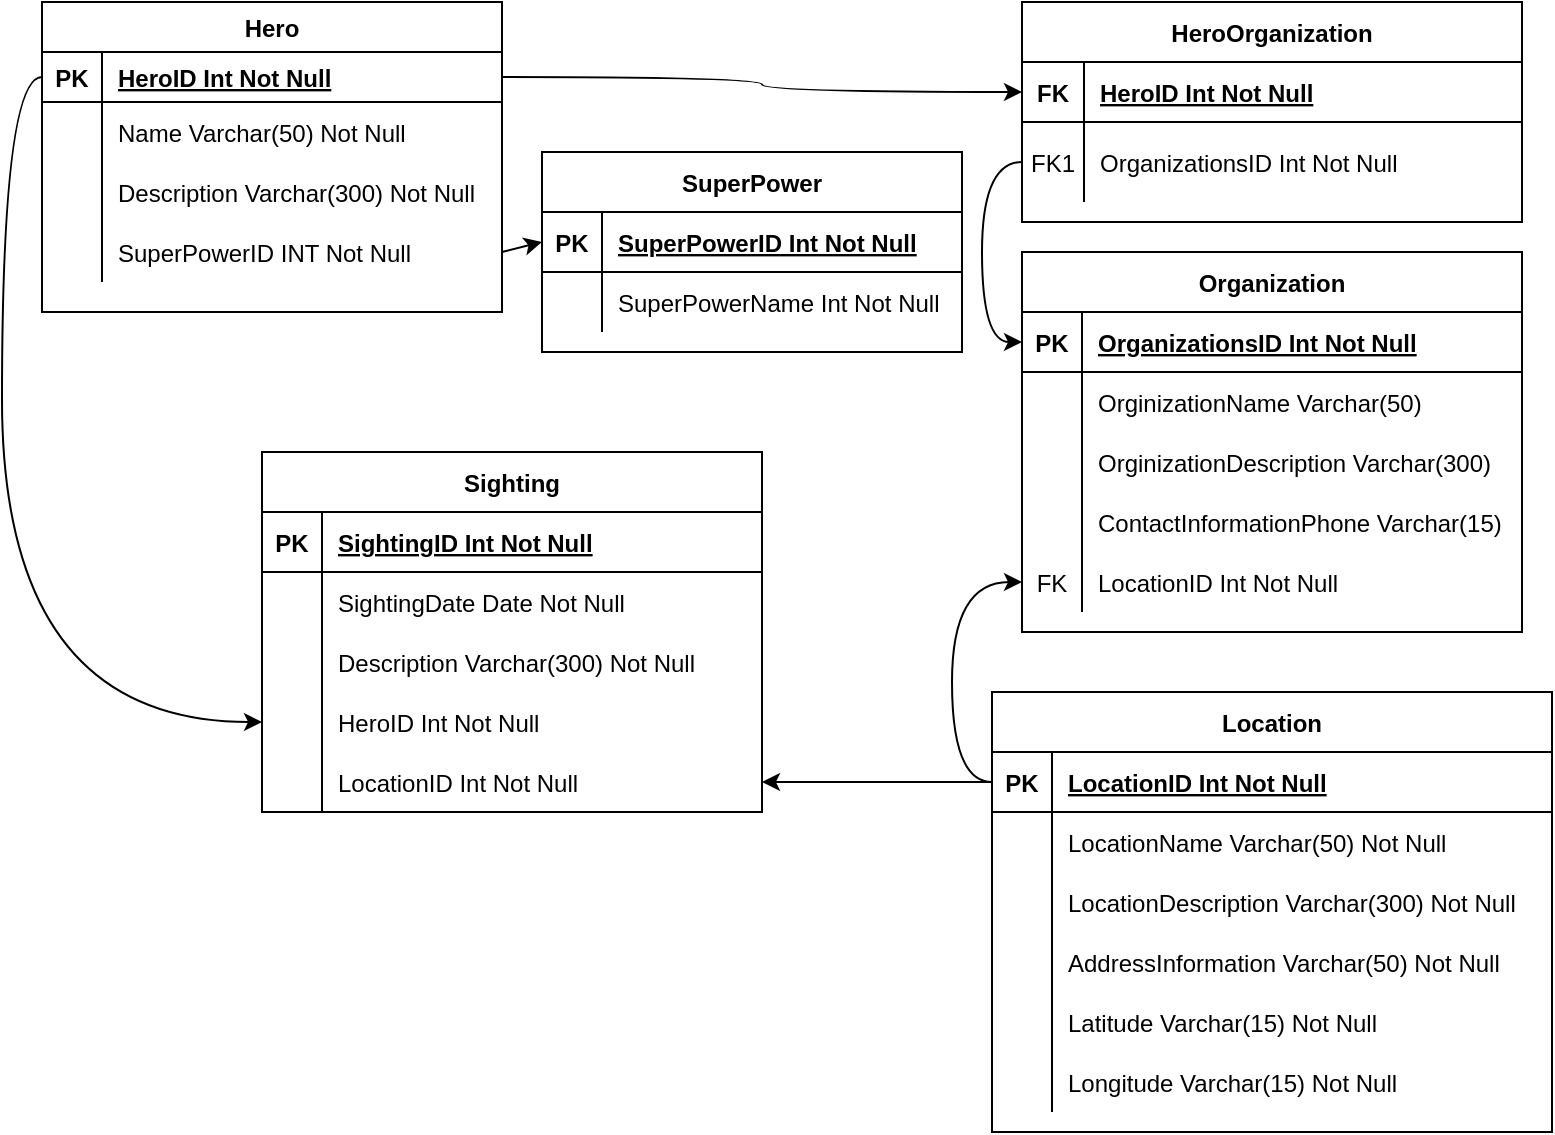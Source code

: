 <mxfile version="13.8.3" type="device"><diagram id="R2lEEEUBdFMjLlhIrx00" name="Page-1"><mxGraphModel dx="1346" dy="737" grid="1" gridSize="10" guides="1" tooltips="1" connect="1" arrows="1" fold="1" page="1" pageScale="1" pageWidth="850" pageHeight="1100" math="0" shadow="0" extFonts="Permanent Marker^https://fonts.googleapis.com/css?family=Permanent+Marker"><root><mxCell id="0"/><mxCell id="1" parent="0"/><mxCell id="C-vyLk0tnHw3VtMMgP7b-2" value="Hero" style="shape=table;startSize=25;container=1;collapsible=1;childLayout=tableLayout;fixedRows=1;rowLines=0;fontStyle=1;align=center;resizeLast=1;" parent="1" vertex="1"><mxGeometry x="90" y="15" width="230" height="155" as="geometry"/></mxCell><mxCell id="C-vyLk0tnHw3VtMMgP7b-3" value="" style="shape=partialRectangle;collapsible=0;dropTarget=0;pointerEvents=0;fillColor=none;points=[[0,0.5],[1,0.5]];portConstraint=eastwest;top=0;left=0;right=0;bottom=1;" parent="C-vyLk0tnHw3VtMMgP7b-2" vertex="1"><mxGeometry y="25" width="230" height="25" as="geometry"/></mxCell><mxCell id="C-vyLk0tnHw3VtMMgP7b-4" value="PK" style="shape=partialRectangle;overflow=hidden;connectable=0;fillColor=none;top=0;left=0;bottom=0;right=0;fontStyle=1;" parent="C-vyLk0tnHw3VtMMgP7b-3" vertex="1"><mxGeometry width="30" height="25" as="geometry"/></mxCell><mxCell id="C-vyLk0tnHw3VtMMgP7b-5" value="HeroID Int Not Null" style="shape=partialRectangle;overflow=hidden;connectable=0;fillColor=none;top=0;left=0;bottom=0;right=0;align=left;spacingLeft=6;fontStyle=5;" parent="C-vyLk0tnHw3VtMMgP7b-3" vertex="1"><mxGeometry x="30" width="200" height="25" as="geometry"/></mxCell><mxCell id="C-vyLk0tnHw3VtMMgP7b-6" value="" style="shape=partialRectangle;collapsible=0;dropTarget=0;pointerEvents=0;fillColor=none;points=[[0,0.5],[1,0.5]];portConstraint=eastwest;top=0;left=0;right=0;bottom=0;" parent="C-vyLk0tnHw3VtMMgP7b-2" vertex="1"><mxGeometry y="50" width="230" height="30" as="geometry"/></mxCell><mxCell id="C-vyLk0tnHw3VtMMgP7b-7" value="" style="shape=partialRectangle;overflow=hidden;connectable=0;fillColor=none;top=0;left=0;bottom=0;right=0;" parent="C-vyLk0tnHw3VtMMgP7b-6" vertex="1"><mxGeometry width="30" height="30" as="geometry"/></mxCell><mxCell id="C-vyLk0tnHw3VtMMgP7b-8" value="Name Varchar(50) Not Null" style="shape=partialRectangle;overflow=hidden;connectable=0;fillColor=none;top=0;left=0;bottom=0;right=0;align=left;spacingLeft=6;" parent="C-vyLk0tnHw3VtMMgP7b-6" vertex="1"><mxGeometry x="30" width="200" height="30" as="geometry"/></mxCell><mxCell id="WIOth6KXqDKAvNkQOuW3-1" style="shape=partialRectangle;collapsible=0;dropTarget=0;pointerEvents=0;fillColor=none;points=[[0,0.5],[1,0.5]];portConstraint=eastwest;top=0;left=0;right=0;bottom=0;" vertex="1" parent="C-vyLk0tnHw3VtMMgP7b-2"><mxGeometry y="80" width="230" height="30" as="geometry"/></mxCell><mxCell id="WIOth6KXqDKAvNkQOuW3-2" style="shape=partialRectangle;overflow=hidden;connectable=0;fillColor=none;top=0;left=0;bottom=0;right=0;" vertex="1" parent="WIOth6KXqDKAvNkQOuW3-1"><mxGeometry width="30" height="30" as="geometry"/></mxCell><mxCell id="WIOth6KXqDKAvNkQOuW3-3" value="Description Varchar(300) Not Null" style="shape=partialRectangle;overflow=hidden;connectable=0;fillColor=none;top=0;left=0;bottom=0;right=0;align=left;spacingLeft=6;" vertex="1" parent="WIOth6KXqDKAvNkQOuW3-1"><mxGeometry x="30" width="200" height="30" as="geometry"/></mxCell><mxCell id="WIOth6KXqDKAvNkQOuW3-4" style="shape=partialRectangle;collapsible=0;dropTarget=0;pointerEvents=0;fillColor=none;points=[[0,0.5],[1,0.5]];portConstraint=eastwest;top=0;left=0;right=0;bottom=0;" vertex="1" parent="C-vyLk0tnHw3VtMMgP7b-2"><mxGeometry y="110" width="230" height="30" as="geometry"/></mxCell><mxCell id="WIOth6KXqDKAvNkQOuW3-5" style="shape=partialRectangle;overflow=hidden;connectable=0;fillColor=none;top=0;left=0;bottom=0;right=0;" vertex="1" parent="WIOth6KXqDKAvNkQOuW3-4"><mxGeometry width="30" height="30" as="geometry"/></mxCell><mxCell id="WIOth6KXqDKAvNkQOuW3-6" value="SuperPowerID INT Not Null" style="shape=partialRectangle;overflow=hidden;connectable=0;fillColor=none;top=0;left=0;bottom=0;right=0;align=left;spacingLeft=6;" vertex="1" parent="WIOth6KXqDKAvNkQOuW3-4"><mxGeometry x="30" width="200" height="30" as="geometry"/></mxCell><mxCell id="WIOth6KXqDKAvNkQOuW3-66" style="edgeStyle=orthogonalEdgeStyle;curved=1;rounded=0;orthogonalLoop=1;jettySize=auto;html=1;exitX=1;exitY=0.5;exitDx=0;exitDy=0;" edge="1" parent="C-vyLk0tnHw3VtMMgP7b-2" source="C-vyLk0tnHw3VtMMgP7b-6" target="C-vyLk0tnHw3VtMMgP7b-6"><mxGeometry relative="1" as="geometry"/></mxCell><mxCell id="C-vyLk0tnHw3VtMMgP7b-13" value="Organization" style="shape=table;startSize=30;container=1;collapsible=1;childLayout=tableLayout;fixedRows=1;rowLines=0;fontStyle=1;align=center;resizeLast=1;" parent="1" vertex="1"><mxGeometry x="580" y="140" width="250" height="190" as="geometry"/></mxCell><mxCell id="C-vyLk0tnHw3VtMMgP7b-14" value="" style="shape=partialRectangle;collapsible=0;dropTarget=0;pointerEvents=0;fillColor=none;points=[[0,0.5],[1,0.5]];portConstraint=eastwest;top=0;left=0;right=0;bottom=1;" parent="C-vyLk0tnHw3VtMMgP7b-13" vertex="1"><mxGeometry y="30" width="250" height="30" as="geometry"/></mxCell><mxCell id="C-vyLk0tnHw3VtMMgP7b-15" value="PK" style="shape=partialRectangle;overflow=hidden;connectable=0;fillColor=none;top=0;left=0;bottom=0;right=0;fontStyle=1;" parent="C-vyLk0tnHw3VtMMgP7b-14" vertex="1"><mxGeometry width="30" height="30" as="geometry"/></mxCell><mxCell id="C-vyLk0tnHw3VtMMgP7b-16" value="OrganizationsID Int Not Null" style="shape=partialRectangle;overflow=hidden;connectable=0;fillColor=none;top=0;left=0;bottom=0;right=0;align=left;spacingLeft=6;fontStyle=5;" parent="C-vyLk0tnHw3VtMMgP7b-14" vertex="1"><mxGeometry x="30" width="220" height="30" as="geometry"/></mxCell><mxCell id="C-vyLk0tnHw3VtMMgP7b-17" value="" style="shape=partialRectangle;collapsible=0;dropTarget=0;pointerEvents=0;fillColor=none;points=[[0,0.5],[1,0.5]];portConstraint=eastwest;top=0;left=0;right=0;bottom=0;" parent="C-vyLk0tnHw3VtMMgP7b-13" vertex="1"><mxGeometry y="60" width="250" height="30" as="geometry"/></mxCell><mxCell id="C-vyLk0tnHw3VtMMgP7b-18" value="" style="shape=partialRectangle;overflow=hidden;connectable=0;fillColor=none;top=0;left=0;bottom=0;right=0;" parent="C-vyLk0tnHw3VtMMgP7b-17" vertex="1"><mxGeometry width="30" height="30" as="geometry"/></mxCell><mxCell id="C-vyLk0tnHw3VtMMgP7b-19" value="OrginizationName Varchar(50)" style="shape=partialRectangle;overflow=hidden;connectable=0;fillColor=none;top=0;left=0;bottom=0;right=0;align=left;spacingLeft=6;" parent="C-vyLk0tnHw3VtMMgP7b-17" vertex="1"><mxGeometry x="30" width="220" height="30" as="geometry"/></mxCell><mxCell id="C-vyLk0tnHw3VtMMgP7b-20" value="" style="shape=partialRectangle;collapsible=0;dropTarget=0;pointerEvents=0;fillColor=none;points=[[0,0.5],[1,0.5]];portConstraint=eastwest;top=0;left=0;right=0;bottom=0;" parent="C-vyLk0tnHw3VtMMgP7b-13" vertex="1"><mxGeometry y="90" width="250" height="30" as="geometry"/></mxCell><mxCell id="C-vyLk0tnHw3VtMMgP7b-21" value="" style="shape=partialRectangle;overflow=hidden;connectable=0;fillColor=none;top=0;left=0;bottom=0;right=0;" parent="C-vyLk0tnHw3VtMMgP7b-20" vertex="1"><mxGeometry width="30" height="30" as="geometry"/></mxCell><mxCell id="C-vyLk0tnHw3VtMMgP7b-22" value="OrginizationDescription Varchar(300)" style="shape=partialRectangle;overflow=hidden;connectable=0;fillColor=none;top=0;left=0;bottom=0;right=0;align=left;spacingLeft=6;" parent="C-vyLk0tnHw3VtMMgP7b-20" vertex="1"><mxGeometry x="30" width="220" height="30" as="geometry"/></mxCell><mxCell id="WIOth6KXqDKAvNkQOuW3-39" style="shape=partialRectangle;collapsible=0;dropTarget=0;pointerEvents=0;fillColor=none;points=[[0,0.5],[1,0.5]];portConstraint=eastwest;top=0;left=0;right=0;bottom=0;" vertex="1" parent="C-vyLk0tnHw3VtMMgP7b-13"><mxGeometry y="120" width="250" height="30" as="geometry"/></mxCell><mxCell id="WIOth6KXqDKAvNkQOuW3-40" style="shape=partialRectangle;overflow=hidden;connectable=0;fillColor=none;top=0;left=0;bottom=0;right=0;" vertex="1" parent="WIOth6KXqDKAvNkQOuW3-39"><mxGeometry width="30" height="30" as="geometry"/></mxCell><mxCell id="WIOth6KXqDKAvNkQOuW3-41" value="ContactInformationPhone Varchar(15)" style="shape=partialRectangle;overflow=hidden;connectable=0;fillColor=none;top=0;left=0;bottom=0;right=0;align=left;spacingLeft=6;" vertex="1" parent="WIOth6KXqDKAvNkQOuW3-39"><mxGeometry x="30" width="220" height="30" as="geometry"/></mxCell><mxCell id="WIOth6KXqDKAvNkQOuW3-42" style="shape=partialRectangle;collapsible=0;dropTarget=0;pointerEvents=0;fillColor=none;points=[[0,0.5],[1,0.5]];portConstraint=eastwest;top=0;left=0;right=0;bottom=0;" vertex="1" parent="C-vyLk0tnHw3VtMMgP7b-13"><mxGeometry y="150" width="250" height="30" as="geometry"/></mxCell><mxCell id="WIOth6KXqDKAvNkQOuW3-43" value="FK" style="shape=partialRectangle;overflow=hidden;connectable=0;fillColor=none;top=0;left=0;bottom=0;right=0;" vertex="1" parent="WIOth6KXqDKAvNkQOuW3-42"><mxGeometry width="30" height="30" as="geometry"/></mxCell><mxCell id="WIOth6KXqDKAvNkQOuW3-44" value="LocationID Int Not Null" style="shape=partialRectangle;overflow=hidden;connectable=0;fillColor=none;top=0;left=0;bottom=0;right=0;align=left;spacingLeft=6;" vertex="1" parent="WIOth6KXqDKAvNkQOuW3-42"><mxGeometry x="30" width="220" height="30" as="geometry"/></mxCell><mxCell id="C-vyLk0tnHw3VtMMgP7b-23" value="SuperPower" style="shape=table;startSize=30;container=1;collapsible=1;childLayout=tableLayout;fixedRows=1;rowLines=0;fontStyle=1;align=center;resizeLast=1;" parent="1" vertex="1"><mxGeometry x="340" y="90" width="210" height="100" as="geometry"/></mxCell><mxCell id="C-vyLk0tnHw3VtMMgP7b-24" value="" style="shape=partialRectangle;collapsible=0;dropTarget=0;pointerEvents=0;fillColor=none;points=[[0,0.5],[1,0.5]];portConstraint=eastwest;top=0;left=0;right=0;bottom=1;" parent="C-vyLk0tnHw3VtMMgP7b-23" vertex="1"><mxGeometry y="30" width="210" height="30" as="geometry"/></mxCell><mxCell id="C-vyLk0tnHw3VtMMgP7b-25" value="PK" style="shape=partialRectangle;overflow=hidden;connectable=0;fillColor=none;top=0;left=0;bottom=0;right=0;fontStyle=1;" parent="C-vyLk0tnHw3VtMMgP7b-24" vertex="1"><mxGeometry width="30" height="30" as="geometry"/></mxCell><mxCell id="C-vyLk0tnHw3VtMMgP7b-26" value="SuperPowerID Int Not Null" style="shape=partialRectangle;overflow=hidden;connectable=0;fillColor=none;top=0;left=0;bottom=0;right=0;align=left;spacingLeft=6;fontStyle=5;" parent="C-vyLk0tnHw3VtMMgP7b-24" vertex="1"><mxGeometry x="30" width="180" height="30" as="geometry"/></mxCell><mxCell id="C-vyLk0tnHw3VtMMgP7b-27" value="" style="shape=partialRectangle;collapsible=0;dropTarget=0;pointerEvents=0;fillColor=none;points=[[0,0.5],[1,0.5]];portConstraint=eastwest;top=0;left=0;right=0;bottom=0;" parent="C-vyLk0tnHw3VtMMgP7b-23" vertex="1"><mxGeometry y="60" width="210" height="30" as="geometry"/></mxCell><mxCell id="C-vyLk0tnHw3VtMMgP7b-28" value="" style="shape=partialRectangle;overflow=hidden;connectable=0;fillColor=none;top=0;left=0;bottom=0;right=0;" parent="C-vyLk0tnHw3VtMMgP7b-27" vertex="1"><mxGeometry width="30" height="30" as="geometry"/></mxCell><mxCell id="C-vyLk0tnHw3VtMMgP7b-29" value="SuperPowerName Int Not Null" style="shape=partialRectangle;overflow=hidden;connectable=0;fillColor=none;top=0;left=0;bottom=0;right=0;align=left;spacingLeft=6;" parent="C-vyLk0tnHw3VtMMgP7b-27" vertex="1"><mxGeometry x="30" width="180" height="30" as="geometry"/></mxCell><mxCell id="WIOth6KXqDKAvNkQOuW3-8" value="HeroOrganization" style="shape=table;startSize=30;container=1;collapsible=1;childLayout=tableLayout;fixedRows=1;rowLines=0;fontStyle=1;align=center;resizeLast=1;" vertex="1" parent="1"><mxGeometry x="580" y="15" width="250" height="110" as="geometry"/></mxCell><mxCell id="WIOth6KXqDKAvNkQOuW3-9" value="" style="shape=partialRectangle;collapsible=0;dropTarget=0;pointerEvents=0;fillColor=none;points=[[0,0.5],[1,0.5]];portConstraint=eastwest;top=0;left=0;right=0;bottom=1;" vertex="1" parent="WIOth6KXqDKAvNkQOuW3-8"><mxGeometry y="30" width="250" height="30" as="geometry"/></mxCell><mxCell id="WIOth6KXqDKAvNkQOuW3-10" value="FK" style="shape=partialRectangle;overflow=hidden;connectable=0;fillColor=none;top=0;left=0;bottom=0;right=0;fontStyle=1;" vertex="1" parent="WIOth6KXqDKAvNkQOuW3-9"><mxGeometry width="31" height="30" as="geometry"/></mxCell><mxCell id="WIOth6KXqDKAvNkQOuW3-11" value="HeroID Int Not Null" style="shape=partialRectangle;overflow=hidden;connectable=0;fillColor=none;top=0;left=0;bottom=0;right=0;align=left;spacingLeft=6;fontStyle=5;" vertex="1" parent="WIOth6KXqDKAvNkQOuW3-9"><mxGeometry x="31" width="219" height="30" as="geometry"/></mxCell><mxCell id="WIOth6KXqDKAvNkQOuW3-12" value="" style="shape=partialRectangle;collapsible=0;dropTarget=0;pointerEvents=0;fillColor=none;points=[[0,0.5],[1,0.5]];portConstraint=eastwest;top=0;left=0;right=0;bottom=0;" vertex="1" parent="WIOth6KXqDKAvNkQOuW3-8"><mxGeometry y="60" width="250" height="40" as="geometry"/></mxCell><mxCell id="WIOth6KXqDKAvNkQOuW3-13" value="FK1" style="shape=partialRectangle;overflow=hidden;connectable=0;fillColor=none;top=0;left=0;bottom=0;right=0;" vertex="1" parent="WIOth6KXqDKAvNkQOuW3-12"><mxGeometry width="31" height="40" as="geometry"/></mxCell><mxCell id="WIOth6KXqDKAvNkQOuW3-14" value="OrganizationsID Int Not Null" style="shape=partialRectangle;overflow=hidden;connectable=0;fillColor=none;top=0;left=0;bottom=0;right=0;align=left;spacingLeft=6;" vertex="1" parent="WIOth6KXqDKAvNkQOuW3-12"><mxGeometry x="31" width="219" height="40" as="geometry"/></mxCell><mxCell id="WIOth6KXqDKAvNkQOuW3-18" style="edgeStyle=orthogonalEdgeStyle;curved=1;rounded=0;orthogonalLoop=1;jettySize=auto;html=1;exitX=1;exitY=0.5;exitDx=0;exitDy=0;entryX=0;entryY=0.5;entryDx=0;entryDy=0;" edge="1" parent="1" source="C-vyLk0tnHw3VtMMgP7b-3" target="WIOth6KXqDKAvNkQOuW3-9"><mxGeometry relative="1" as="geometry"/></mxCell><mxCell id="WIOth6KXqDKAvNkQOuW3-19" style="edgeStyle=orthogonalEdgeStyle;curved=1;rounded=0;orthogonalLoop=1;jettySize=auto;html=1;exitX=0;exitY=0.5;exitDx=0;exitDy=0;entryX=0;entryY=0.5;entryDx=0;entryDy=0;" edge="1" parent="1" source="WIOth6KXqDKAvNkQOuW3-12" target="C-vyLk0tnHw3VtMMgP7b-14"><mxGeometry relative="1" as="geometry"/></mxCell><mxCell id="WIOth6KXqDKAvNkQOuW3-20" value="Location" style="shape=table;startSize=30;container=1;collapsible=1;childLayout=tableLayout;fixedRows=1;rowLines=0;fontStyle=1;align=center;resizeLast=1;" vertex="1" parent="1"><mxGeometry x="565" y="360" width="280" height="220" as="geometry"/></mxCell><mxCell id="WIOth6KXqDKAvNkQOuW3-21" value="" style="shape=partialRectangle;collapsible=0;dropTarget=0;pointerEvents=0;fillColor=none;points=[[0,0.5],[1,0.5]];portConstraint=eastwest;top=0;left=0;right=0;bottom=1;" vertex="1" parent="WIOth6KXqDKAvNkQOuW3-20"><mxGeometry y="30" width="280" height="30" as="geometry"/></mxCell><mxCell id="WIOth6KXqDKAvNkQOuW3-22" value="PK" style="shape=partialRectangle;overflow=hidden;connectable=0;fillColor=none;top=0;left=0;bottom=0;right=0;fontStyle=1;" vertex="1" parent="WIOth6KXqDKAvNkQOuW3-21"><mxGeometry width="30" height="30" as="geometry"/></mxCell><mxCell id="WIOth6KXqDKAvNkQOuW3-23" value="LocationID Int Not Null" style="shape=partialRectangle;overflow=hidden;connectable=0;fillColor=none;top=0;left=0;bottom=0;right=0;align=left;spacingLeft=6;fontStyle=5;" vertex="1" parent="WIOth6KXqDKAvNkQOuW3-21"><mxGeometry x="30" width="250" height="30" as="geometry"/></mxCell><mxCell id="WIOth6KXqDKAvNkQOuW3-24" value="" style="shape=partialRectangle;collapsible=0;dropTarget=0;pointerEvents=0;fillColor=none;points=[[0,0.5],[1,0.5]];portConstraint=eastwest;top=0;left=0;right=0;bottom=0;" vertex="1" parent="WIOth6KXqDKAvNkQOuW3-20"><mxGeometry y="60" width="280" height="30" as="geometry"/></mxCell><mxCell id="WIOth6KXqDKAvNkQOuW3-25" value="" style="shape=partialRectangle;overflow=hidden;connectable=0;fillColor=none;top=0;left=0;bottom=0;right=0;" vertex="1" parent="WIOth6KXqDKAvNkQOuW3-24"><mxGeometry width="30" height="30" as="geometry"/></mxCell><mxCell id="WIOth6KXqDKAvNkQOuW3-26" value="LocationName Varchar(50) Not Null" style="shape=partialRectangle;overflow=hidden;connectable=0;fillColor=none;top=0;left=0;bottom=0;right=0;align=left;spacingLeft=6;" vertex="1" parent="WIOth6KXqDKAvNkQOuW3-24"><mxGeometry x="30" width="250" height="30" as="geometry"/></mxCell><mxCell id="WIOth6KXqDKAvNkQOuW3-27" style="shape=partialRectangle;collapsible=0;dropTarget=0;pointerEvents=0;fillColor=none;points=[[0,0.5],[1,0.5]];portConstraint=eastwest;top=0;left=0;right=0;bottom=0;" vertex="1" parent="WIOth6KXqDKAvNkQOuW3-20"><mxGeometry y="90" width="280" height="30" as="geometry"/></mxCell><mxCell id="WIOth6KXqDKAvNkQOuW3-28" style="shape=partialRectangle;overflow=hidden;connectable=0;fillColor=none;top=0;left=0;bottom=0;right=0;" vertex="1" parent="WIOth6KXqDKAvNkQOuW3-27"><mxGeometry width="30" height="30" as="geometry"/></mxCell><mxCell id="WIOth6KXqDKAvNkQOuW3-29" value="LocationDescription Varchar(300) Not Null" style="shape=partialRectangle;overflow=hidden;connectable=0;fillColor=none;top=0;left=0;bottom=0;right=0;align=left;spacingLeft=6;" vertex="1" parent="WIOth6KXqDKAvNkQOuW3-27"><mxGeometry x="30" width="250" height="30" as="geometry"/></mxCell><mxCell id="WIOth6KXqDKAvNkQOuW3-30" style="shape=partialRectangle;collapsible=0;dropTarget=0;pointerEvents=0;fillColor=none;points=[[0,0.5],[1,0.5]];portConstraint=eastwest;top=0;left=0;right=0;bottom=0;" vertex="1" parent="WIOth6KXqDKAvNkQOuW3-20"><mxGeometry y="120" width="280" height="30" as="geometry"/></mxCell><mxCell id="WIOth6KXqDKAvNkQOuW3-31" style="shape=partialRectangle;overflow=hidden;connectable=0;fillColor=none;top=0;left=0;bottom=0;right=0;" vertex="1" parent="WIOth6KXqDKAvNkQOuW3-30"><mxGeometry width="30" height="30" as="geometry"/></mxCell><mxCell id="WIOth6KXqDKAvNkQOuW3-32" value="AddressInformation Varchar(50) Not Null" style="shape=partialRectangle;overflow=hidden;connectable=0;fillColor=none;top=0;left=0;bottom=0;right=0;align=left;spacingLeft=6;" vertex="1" parent="WIOth6KXqDKAvNkQOuW3-30"><mxGeometry x="30" width="250" height="30" as="geometry"/></mxCell><mxCell id="WIOth6KXqDKAvNkQOuW3-33" style="shape=partialRectangle;collapsible=0;dropTarget=0;pointerEvents=0;fillColor=none;points=[[0,0.5],[1,0.5]];portConstraint=eastwest;top=0;left=0;right=0;bottom=0;" vertex="1" parent="WIOth6KXqDKAvNkQOuW3-20"><mxGeometry y="150" width="280" height="30" as="geometry"/></mxCell><mxCell id="WIOth6KXqDKAvNkQOuW3-34" style="shape=partialRectangle;overflow=hidden;connectable=0;fillColor=none;top=0;left=0;bottom=0;right=0;" vertex="1" parent="WIOth6KXqDKAvNkQOuW3-33"><mxGeometry width="30" height="30" as="geometry"/></mxCell><mxCell id="WIOth6KXqDKAvNkQOuW3-35" value="Latitude Varchar(15) Not Null" style="shape=partialRectangle;overflow=hidden;connectable=0;fillColor=none;top=0;left=0;bottom=0;right=0;align=left;spacingLeft=6;" vertex="1" parent="WIOth6KXqDKAvNkQOuW3-33"><mxGeometry x="30" width="250" height="30" as="geometry"/></mxCell><mxCell id="WIOth6KXqDKAvNkQOuW3-36" style="shape=partialRectangle;collapsible=0;dropTarget=0;pointerEvents=0;fillColor=none;points=[[0,0.5],[1,0.5]];portConstraint=eastwest;top=0;left=0;right=0;bottom=0;" vertex="1" parent="WIOth6KXqDKAvNkQOuW3-20"><mxGeometry y="180" width="280" height="30" as="geometry"/></mxCell><mxCell id="WIOth6KXqDKAvNkQOuW3-37" style="shape=partialRectangle;overflow=hidden;connectable=0;fillColor=none;top=0;left=0;bottom=0;right=0;" vertex="1" parent="WIOth6KXqDKAvNkQOuW3-36"><mxGeometry width="30" height="30" as="geometry"/></mxCell><mxCell id="WIOth6KXqDKAvNkQOuW3-38" value="Longitude Varchar(15) Not Null" style="shape=partialRectangle;overflow=hidden;connectable=0;fillColor=none;top=0;left=0;bottom=0;right=0;align=left;spacingLeft=6;" vertex="1" parent="WIOth6KXqDKAvNkQOuW3-36"><mxGeometry x="30" width="250" height="30" as="geometry"/></mxCell><mxCell id="WIOth6KXqDKAvNkQOuW3-45" style="edgeStyle=orthogonalEdgeStyle;curved=1;rounded=0;orthogonalLoop=1;jettySize=auto;html=1;exitX=0;exitY=0.5;exitDx=0;exitDy=0;entryX=0;entryY=0.5;entryDx=0;entryDy=0;" edge="1" parent="1" source="WIOth6KXqDKAvNkQOuW3-21" target="WIOth6KXqDKAvNkQOuW3-42"><mxGeometry relative="1" as="geometry"><mxPoint x="510" y="350" as="targetPoint"/></mxGeometry></mxCell><mxCell id="WIOth6KXqDKAvNkQOuW3-46" value="Sighting" style="shape=table;startSize=30;container=1;collapsible=1;childLayout=tableLayout;fixedRows=1;rowLines=0;fontStyle=1;align=center;resizeLast=1;" vertex="1" parent="1"><mxGeometry x="200" y="240" width="250" height="180" as="geometry"/></mxCell><mxCell id="WIOth6KXqDKAvNkQOuW3-47" value="" style="shape=partialRectangle;collapsible=0;dropTarget=0;pointerEvents=0;fillColor=none;points=[[0,0.5],[1,0.5]];portConstraint=eastwest;top=0;left=0;right=0;bottom=1;" vertex="1" parent="WIOth6KXqDKAvNkQOuW3-46"><mxGeometry y="30" width="250" height="30" as="geometry"/></mxCell><mxCell id="WIOth6KXqDKAvNkQOuW3-48" value="PK" style="shape=partialRectangle;overflow=hidden;connectable=0;fillColor=none;top=0;left=0;bottom=0;right=0;fontStyle=1;" vertex="1" parent="WIOth6KXqDKAvNkQOuW3-47"><mxGeometry width="30" height="30" as="geometry"/></mxCell><mxCell id="WIOth6KXqDKAvNkQOuW3-49" value="SightingID Int Not Null" style="shape=partialRectangle;overflow=hidden;connectable=0;fillColor=none;top=0;left=0;bottom=0;right=0;align=left;spacingLeft=6;fontStyle=5;" vertex="1" parent="WIOth6KXqDKAvNkQOuW3-47"><mxGeometry x="30" width="220" height="30" as="geometry"/></mxCell><mxCell id="WIOth6KXqDKAvNkQOuW3-50" value="" style="shape=partialRectangle;collapsible=0;dropTarget=0;pointerEvents=0;fillColor=none;points=[[0,0.5],[1,0.5]];portConstraint=eastwest;top=0;left=0;right=0;bottom=0;" vertex="1" parent="WIOth6KXqDKAvNkQOuW3-46"><mxGeometry y="60" width="250" height="30" as="geometry"/></mxCell><mxCell id="WIOth6KXqDKAvNkQOuW3-51" value="" style="shape=partialRectangle;overflow=hidden;connectable=0;fillColor=none;top=0;left=0;bottom=0;right=0;" vertex="1" parent="WIOth6KXqDKAvNkQOuW3-50"><mxGeometry width="30" height="30" as="geometry"/></mxCell><mxCell id="WIOth6KXqDKAvNkQOuW3-52" value="SightingDate Date Not Null" style="shape=partialRectangle;overflow=hidden;connectable=0;fillColor=none;top=0;left=0;bottom=0;right=0;align=left;spacingLeft=6;" vertex="1" parent="WIOth6KXqDKAvNkQOuW3-50"><mxGeometry x="30" width="220" height="30" as="geometry"/></mxCell><mxCell id="WIOth6KXqDKAvNkQOuW3-53" style="shape=partialRectangle;collapsible=0;dropTarget=0;pointerEvents=0;fillColor=none;points=[[0,0.5],[1,0.5]];portConstraint=eastwest;top=0;left=0;right=0;bottom=0;" vertex="1" parent="WIOth6KXqDKAvNkQOuW3-46"><mxGeometry y="90" width="250" height="30" as="geometry"/></mxCell><mxCell id="WIOth6KXqDKAvNkQOuW3-54" style="shape=partialRectangle;overflow=hidden;connectable=0;fillColor=none;top=0;left=0;bottom=0;right=0;" vertex="1" parent="WIOth6KXqDKAvNkQOuW3-53"><mxGeometry width="30" height="30" as="geometry"/></mxCell><mxCell id="WIOth6KXqDKAvNkQOuW3-55" value="Description Varchar(300) Not Null" style="shape=partialRectangle;overflow=hidden;connectable=0;fillColor=none;top=0;left=0;bottom=0;right=0;align=left;spacingLeft=6;" vertex="1" parent="WIOth6KXqDKAvNkQOuW3-53"><mxGeometry x="30" width="220" height="30" as="geometry"/></mxCell><mxCell id="WIOth6KXqDKAvNkQOuW3-56" style="shape=partialRectangle;collapsible=0;dropTarget=0;pointerEvents=0;fillColor=none;points=[[0,0.5],[1,0.5]];portConstraint=eastwest;top=0;left=0;right=0;bottom=0;" vertex="1" parent="WIOth6KXqDKAvNkQOuW3-46"><mxGeometry y="120" width="250" height="30" as="geometry"/></mxCell><mxCell id="WIOth6KXqDKAvNkQOuW3-57" style="shape=partialRectangle;overflow=hidden;connectable=0;fillColor=none;top=0;left=0;bottom=0;right=0;" vertex="1" parent="WIOth6KXqDKAvNkQOuW3-56"><mxGeometry width="30" height="30" as="geometry"/></mxCell><mxCell id="WIOth6KXqDKAvNkQOuW3-58" value="HeroID Int Not Null" style="shape=partialRectangle;overflow=hidden;connectable=0;fillColor=none;top=0;left=0;bottom=0;right=0;align=left;spacingLeft=6;" vertex="1" parent="WIOth6KXqDKAvNkQOuW3-56"><mxGeometry x="30" width="220" height="30" as="geometry"/></mxCell><mxCell id="WIOth6KXqDKAvNkQOuW3-59" style="shape=partialRectangle;collapsible=0;dropTarget=0;pointerEvents=0;fillColor=none;points=[[0,0.5],[1,0.5]];portConstraint=eastwest;top=0;left=0;right=0;bottom=0;" vertex="1" parent="WIOth6KXqDKAvNkQOuW3-46"><mxGeometry y="150" width="250" height="30" as="geometry"/></mxCell><mxCell id="WIOth6KXqDKAvNkQOuW3-60" style="shape=partialRectangle;overflow=hidden;connectable=0;fillColor=none;top=0;left=0;bottom=0;right=0;" vertex="1" parent="WIOth6KXqDKAvNkQOuW3-59"><mxGeometry width="30" height="30" as="geometry"/></mxCell><mxCell id="WIOth6KXqDKAvNkQOuW3-61" value="LocationID Int Not Null" style="shape=partialRectangle;overflow=hidden;connectable=0;fillColor=none;top=0;left=0;bottom=0;right=0;align=left;spacingLeft=6;" vertex="1" parent="WIOth6KXqDKAvNkQOuW3-59"><mxGeometry x="30" width="220" height="30" as="geometry"/></mxCell><mxCell id="WIOth6KXqDKAvNkQOuW3-67" style="rounded=0;orthogonalLoop=1;jettySize=auto;html=1;exitX=1;exitY=0.5;exitDx=0;exitDy=0;entryX=0;entryY=0.5;entryDx=0;entryDy=0;" edge="1" parent="1" source="WIOth6KXqDKAvNkQOuW3-4" target="C-vyLk0tnHw3VtMMgP7b-24"><mxGeometry relative="1" as="geometry"/></mxCell><mxCell id="WIOth6KXqDKAvNkQOuW3-68" style="edgeStyle=orthogonalEdgeStyle;rounded=0;orthogonalLoop=1;jettySize=auto;html=1;exitX=0;exitY=0.5;exitDx=0;exitDy=0;entryX=0;entryY=0.5;entryDx=0;entryDy=0;curved=1;" edge="1" parent="1" source="C-vyLk0tnHw3VtMMgP7b-3" target="WIOth6KXqDKAvNkQOuW3-56"><mxGeometry relative="1" as="geometry"/></mxCell><mxCell id="WIOth6KXqDKAvNkQOuW3-69" style="rounded=0;orthogonalLoop=1;jettySize=auto;html=1;exitX=0;exitY=0.5;exitDx=0;exitDy=0;entryX=1;entryY=0.5;entryDx=0;entryDy=0;" edge="1" parent="1" source="WIOth6KXqDKAvNkQOuW3-21" target="WIOth6KXqDKAvNkQOuW3-59"><mxGeometry relative="1" as="geometry"/></mxCell></root></mxGraphModel></diagram></mxfile>